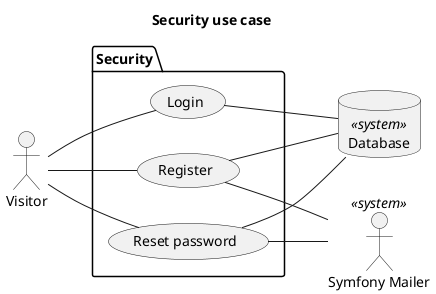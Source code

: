 @startuml
left to right direction

title Security use case

' Actors
actor Visitor

' <<system>>
actor "Symfony Mailer" as SymfonyMailer <<system>>
Database Database <<system>>

' Package definition
package "Security" {
    usecase "Login"
    usecase "Register"
    usecase "Reset password" as ResetPassword
}

' Relations
Visitor -- Register
Visitor -- Login
Visitor -- ResetPassword

Register -- SymfonyMailer
ResetPassword -- SymfonyMailer

Login -- Database
Register -- Database
ResetPassword -- Database

@enduml

